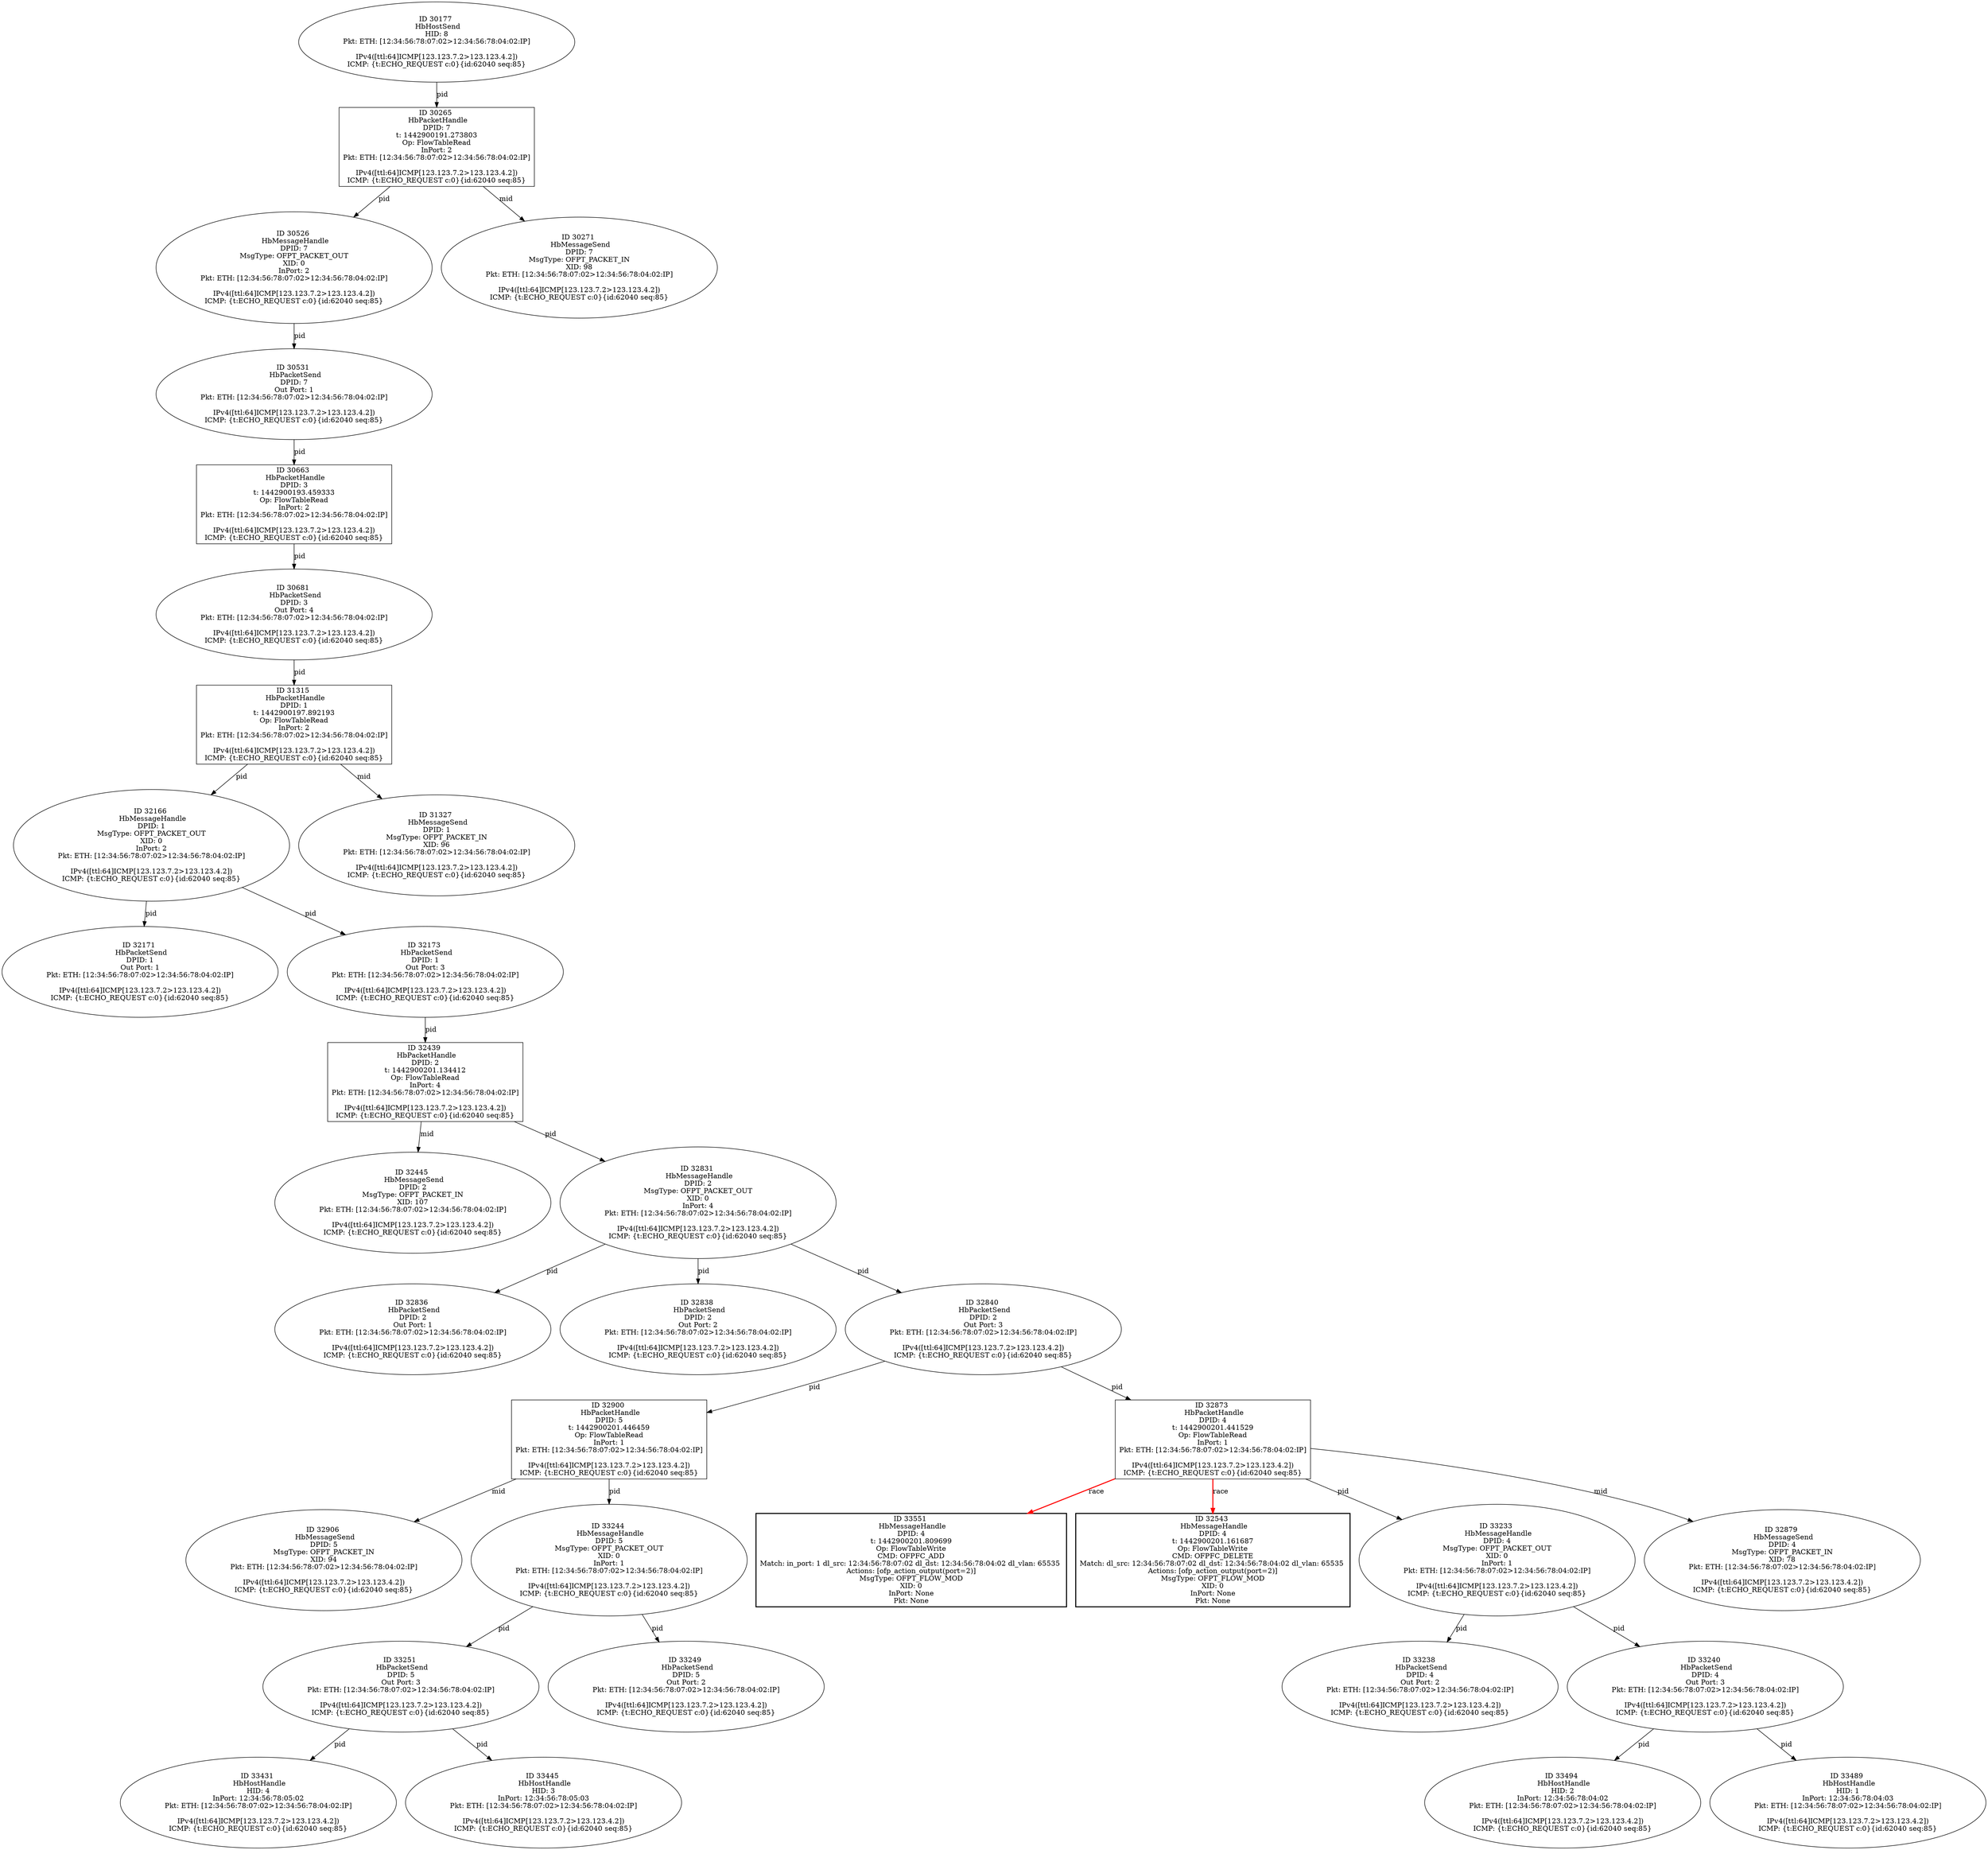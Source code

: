 strict digraph G {
32900 [shape=box, event=<hb_events.HbPacketHandle object at 0x10ebd8190>, label="ID 32900 
 HbPacketHandle
DPID: 5
t: 1442900201.446459
Op: FlowTableRead
InPort: 1
Pkt: ETH: [12:34:56:78:07:02>12:34:56:78:04:02:IP]

IPv4([ttl:64]ICMP[123.123.7.2>123.123.4.2])
ICMP: {t:ECHO_REQUEST c:0}{id:62040 seq:85}"];
33494 [shape=oval, event=<hb_events.HbHostHandle object at 0x10ecbeb50>, label="ID 33494 
 HbHostHandle
HID: 2
InPort: 12:34:56:78:04:02
Pkt: ETH: [12:34:56:78:07:02>12:34:56:78:04:02:IP]

IPv4([ttl:64]ICMP[123.123.7.2>123.123.4.2])
ICMP: {t:ECHO_REQUEST c:0}{id:62040 seq:85}"];
32906 [shape=oval, event=<hb_events.HbMessageSend object at 0x10ebd8c50>, label="ID 32906 
 HbMessageSend
DPID: 5
MsgType: OFPT_PACKET_IN
XID: 94
Pkt: ETH: [12:34:56:78:07:02>12:34:56:78:04:02:IP]

IPv4([ttl:64]ICMP[123.123.7.2>123.123.4.2])
ICMP: {t:ECHO_REQUEST c:0}{id:62040 seq:85}"];
33551 [shape=box, style=bold, event=<hb_events.HbMessageHandle object at 0x10ecdd850>, label="ID 33551 
 HbMessageHandle
DPID: 4
t: 1442900201.809699
Op: FlowTableWrite
CMD: OFPFC_ADD
Match: in_port: 1 dl_src: 12:34:56:78:07:02 dl_dst: 12:34:56:78:04:02 dl_vlan: 65535 
Actions: [ofp_action_output(port=2)]
MsgType: OFPT_FLOW_MOD
XID: 0
InPort: None
Pkt: None"];
33431 [shape=oval, event=<hb_events.HbHostHandle object at 0x10eca6690>, label="ID 33431 
 HbHostHandle
HID: 4
InPort: 12:34:56:78:05:02
Pkt: ETH: [12:34:56:78:07:02>12:34:56:78:04:02:IP]

IPv4([ttl:64]ICMP[123.123.7.2>123.123.4.2])
ICMP: {t:ECHO_REQUEST c:0}{id:62040 seq:85}"];
32543 [shape=box, style=bold, event=<hb_events.HbMessageHandle object at 0x10eb587d0>, label="ID 32543 
 HbMessageHandle
DPID: 4
t: 1442900201.161687
Op: FlowTableWrite
CMD: OFPFC_DELETE
Match: dl_src: 12:34:56:78:07:02 dl_dst: 12:34:56:78:04:02 dl_vlan: 65535 
Actions: [ofp_action_output(port=2)]
MsgType: OFPT_FLOW_MOD
XID: 0
InPort: None
Pkt: None"];
33445 [shape=oval, event=<hb_events.HbHostHandle object at 0x10ecac2d0>, label="ID 33445 
 HbHostHandle
HID: 3
InPort: 12:34:56:78:05:03
Pkt: ETH: [12:34:56:78:07:02>12:34:56:78:04:02:IP]

IPv4([ttl:64]ICMP[123.123.7.2>123.123.4.2])
ICMP: {t:ECHO_REQUEST c:0}{id:62040 seq:85}"];
32166 [shape=oval, event=<hb_events.HbMessageHandle object at 0x10ead0b50>, label="ID 32166 
 HbMessageHandle
DPID: 1
MsgType: OFPT_PACKET_OUT
XID: 0
InPort: 2
Pkt: ETH: [12:34:56:78:07:02>12:34:56:78:04:02:IP]

IPv4([ttl:64]ICMP[123.123.7.2>123.123.4.2])
ICMP: {t:ECHO_REQUEST c:0}{id:62040 seq:85}"];
32171 [shape=oval, event=<hb_events.HbPacketSend object at 0x10ead9610>, label="ID 32171 
 HbPacketSend
DPID: 1
Out Port: 1
Pkt: ETH: [12:34:56:78:07:02>12:34:56:78:04:02:IP]

IPv4([ttl:64]ICMP[123.123.7.2>123.123.4.2])
ICMP: {t:ECHO_REQUEST c:0}{id:62040 seq:85}"];
32173 [shape=oval, event=<hb_events.HbPacketSend object at 0x10ead9850>, label="ID 32173 
 HbPacketSend
DPID: 1
Out Port: 3
Pkt: ETH: [12:34:56:78:07:02>12:34:56:78:04:02:IP]

IPv4([ttl:64]ICMP[123.123.7.2>123.123.4.2])
ICMP: {t:ECHO_REQUEST c:0}{id:62040 seq:85}"];
32439 [shape=box, event=<hb_events.HbPacketHandle object at 0x10eb33050>, label="ID 32439 
 HbPacketHandle
DPID: 2
t: 1442900201.134412
Op: FlowTableRead
InPort: 4
Pkt: ETH: [12:34:56:78:07:02>12:34:56:78:04:02:IP]

IPv4([ttl:64]ICMP[123.123.7.2>123.123.4.2])
ICMP: {t:ECHO_REQUEST c:0}{id:62040 seq:85}"];
30265 [shape=box, event=<hb_events.HbPacketHandle object at 0x10e3f6990>, label="ID 30265 
 HbPacketHandle
DPID: 7
t: 1442900191.273803
Op: FlowTableRead
InPort: 2
Pkt: ETH: [12:34:56:78:07:02>12:34:56:78:04:02:IP]

IPv4([ttl:64]ICMP[123.123.7.2>123.123.4.2])
ICMP: {t:ECHO_REQUEST c:0}{id:62040 seq:85}"];
32445 [shape=oval, event=<hb_events.HbMessageSend object at 0x10eb33b10>, label="ID 32445 
 HbMessageSend
DPID: 2
MsgType: OFPT_PACKET_IN
XID: 107
Pkt: ETH: [12:34:56:78:07:02>12:34:56:78:04:02:IP]

IPv4([ttl:64]ICMP[123.123.7.2>123.123.4.2])
ICMP: {t:ECHO_REQUEST c:0}{id:62040 seq:85}"];
30526 [shape=oval, event=<hb_events.HbMessageHandle object at 0x10e588b90>, label="ID 30526 
 HbMessageHandle
DPID: 7
MsgType: OFPT_PACKET_OUT
XID: 0
InPort: 2
Pkt: ETH: [12:34:56:78:07:02>12:34:56:78:04:02:IP]

IPv4([ttl:64]ICMP[123.123.7.2>123.123.4.2])
ICMP: {t:ECHO_REQUEST c:0}{id:62040 seq:85}"];
32831 [shape=oval, event=<hb_events.HbMessageHandle object at 0x10ebbd490>, label="ID 32831 
 HbMessageHandle
DPID: 2
MsgType: OFPT_PACKET_OUT
XID: 0
InPort: 4
Pkt: ETH: [12:34:56:78:07:02>12:34:56:78:04:02:IP]

IPv4([ttl:64]ICMP[123.123.7.2>123.123.4.2])
ICMP: {t:ECHO_REQUEST c:0}{id:62040 seq:85}"];
30531 [shape=oval, event=<hb_events.HbPacketSend object at 0x10e59b8d0>, label="ID 30531 
 HbPacketSend
DPID: 7
Out Port: 1
Pkt: ETH: [12:34:56:78:07:02>12:34:56:78:04:02:IP]

IPv4([ttl:64]ICMP[123.123.7.2>123.123.4.2])
ICMP: {t:ECHO_REQUEST c:0}{id:62040 seq:85}"];
32836 [shape=oval, event=<hb_events.HbPacketSend object at 0x10ebbd990>, label="ID 32836 
 HbPacketSend
DPID: 2
Out Port: 1
Pkt: ETH: [12:34:56:78:07:02>12:34:56:78:04:02:IP]

IPv4([ttl:64]ICMP[123.123.7.2>123.123.4.2])
ICMP: {t:ECHO_REQUEST c:0}{id:62040 seq:85}"];
32838 [shape=oval, event=<hb_events.HbPacketSend object at 0x10ebbdbd0>, label="ID 32838 
 HbPacketSend
DPID: 2
Out Port: 2
Pkt: ETH: [12:34:56:78:07:02>12:34:56:78:04:02:IP]

IPv4([ttl:64]ICMP[123.123.7.2>123.123.4.2])
ICMP: {t:ECHO_REQUEST c:0}{id:62040 seq:85}"];
30663 [shape=box, event=<hb_events.HbPacketHandle object at 0x10e5fdf50>, label="ID 30663 
 HbPacketHandle
DPID: 3
t: 1442900193.459333
Op: FlowTableRead
InPort: 2
Pkt: ETH: [12:34:56:78:07:02>12:34:56:78:04:02:IP]

IPv4([ttl:64]ICMP[123.123.7.2>123.123.4.2])
ICMP: {t:ECHO_REQUEST c:0}{id:62040 seq:85}"];
32840 [shape=oval, event=<hb_events.HbPacketSend object at 0x10ebbde10>, label="ID 32840 
 HbPacketSend
DPID: 2
Out Port: 3
Pkt: ETH: [12:34:56:78:07:02>12:34:56:78:04:02:IP]

IPv4([ttl:64]ICMP[123.123.7.2>123.123.4.2])
ICMP: {t:ECHO_REQUEST c:0}{id:62040 seq:85}"];
33233 [shape=oval, event=<hb_events.HbMessageHandle object at 0x10ec58d90>, label="ID 33233 
 HbMessageHandle
DPID: 4
MsgType: OFPT_PACKET_OUT
XID: 0
InPort: 1
Pkt: ETH: [12:34:56:78:07:02>12:34:56:78:04:02:IP]

IPv4([ttl:64]ICMP[123.123.7.2>123.123.4.2])
ICMP: {t:ECHO_REQUEST c:0}{id:62040 seq:85}"];
31315 [shape=box, event=<hb_events.HbPacketHandle object at 0x10e8cdd50>, label="ID 31315 
 HbPacketHandle
DPID: 1
t: 1442900197.892193
Op: FlowTableRead
InPort: 2
Pkt: ETH: [12:34:56:78:07:02>12:34:56:78:04:02:IP]

IPv4([ttl:64]ICMP[123.123.7.2>123.123.4.2])
ICMP: {t:ECHO_REQUEST c:0}{id:62040 seq:85}"];
33238 [shape=oval, event=<hb_events.HbPacketSend object at 0x10ec5e2d0>, label="ID 33238 
 HbPacketSend
DPID: 4
Out Port: 2
Pkt: ETH: [12:34:56:78:07:02>12:34:56:78:04:02:IP]

IPv4([ttl:64]ICMP[123.123.7.2>123.123.4.2])
ICMP: {t:ECHO_REQUEST c:0}{id:62040 seq:85}"];
33240 [shape=oval, event=<hb_events.HbPacketSend object at 0x10ec5e510>, label="ID 33240 
 HbPacketSend
DPID: 4
Out Port: 3
Pkt: ETH: [12:34:56:78:07:02>12:34:56:78:04:02:IP]

IPv4([ttl:64]ICMP[123.123.7.2>123.123.4.2])
ICMP: {t:ECHO_REQUEST c:0}{id:62040 seq:85}"];
30681 [shape=oval, event=<hb_events.HbPacketSend object at 0x10e60a150>, label="ID 30681 
 HbPacketSend
DPID: 3
Out Port: 4
Pkt: ETH: [12:34:56:78:07:02>12:34:56:78:04:02:IP]

IPv4([ttl:64]ICMP[123.123.7.2>123.123.4.2])
ICMP: {t:ECHO_REQUEST c:0}{id:62040 seq:85}"];
33244 [shape=oval, event=<hb_events.HbMessageHandle object at 0x10ec5e750>, label="ID 33244 
 HbMessageHandle
DPID: 5
MsgType: OFPT_PACKET_OUT
XID: 0
InPort: 1
Pkt: ETH: [12:34:56:78:07:02>12:34:56:78:04:02:IP]

IPv4([ttl:64]ICMP[123.123.7.2>123.123.4.2])
ICMP: {t:ECHO_REQUEST c:0}{id:62040 seq:85}"];
31327 [shape=oval, event=<hb_events.HbMessageSend object at 0x10e8d2410>, label="ID 31327 
 HbMessageSend
DPID: 1
MsgType: OFPT_PACKET_IN
XID: 96
Pkt: ETH: [12:34:56:78:07:02>12:34:56:78:04:02:IP]

IPv4([ttl:64]ICMP[123.123.7.2>123.123.4.2])
ICMP: {t:ECHO_REQUEST c:0}{id:62040 seq:85}"];
30177 [shape=oval, event=<hb_events.HbHostSend object at 0x10e364dd0>, label="ID 30177 
 HbHostSend
HID: 8
Pkt: ETH: [12:34:56:78:07:02>12:34:56:78:04:02:IP]

IPv4([ttl:64]ICMP[123.123.7.2>123.123.4.2])
ICMP: {t:ECHO_REQUEST c:0}{id:62040 seq:85}"];
33251 [shape=oval, event=<hb_events.HbPacketSend object at 0x10ec5ee90>, label="ID 33251 
 HbPacketSend
DPID: 5
Out Port: 3
Pkt: ETH: [12:34:56:78:07:02>12:34:56:78:04:02:IP]

IPv4([ttl:64]ICMP[123.123.7.2>123.123.4.2])
ICMP: {t:ECHO_REQUEST c:0}{id:62040 seq:85}"];
33489 [shape=oval, event=<hb_events.HbHostHandle object at 0x10ecbe6d0>, label="ID 33489 
 HbHostHandle
HID: 1
InPort: 12:34:56:78:04:03
Pkt: ETH: [12:34:56:78:07:02>12:34:56:78:04:02:IP]

IPv4([ttl:64]ICMP[123.123.7.2>123.123.4.2])
ICMP: {t:ECHO_REQUEST c:0}{id:62040 seq:85}"];
32873 [shape=box, event=<hb_events.HbPacketHandle object at 0x10ebcc390>, label="ID 32873 
 HbPacketHandle
DPID: 4
t: 1442900201.441529
Op: FlowTableRead
InPort: 1
Pkt: ETH: [12:34:56:78:07:02>12:34:56:78:04:02:IP]

IPv4([ttl:64]ICMP[123.123.7.2>123.123.4.2])
ICMP: {t:ECHO_REQUEST c:0}{id:62040 seq:85}"];
32879 [shape=oval, event=<hb_events.HbMessageSend object at 0x10ebd2210>, label="ID 32879 
 HbMessageSend
DPID: 4
MsgType: OFPT_PACKET_IN
XID: 78
Pkt: ETH: [12:34:56:78:07:02>12:34:56:78:04:02:IP]

IPv4([ttl:64]ICMP[123.123.7.2>123.123.4.2])
ICMP: {t:ECHO_REQUEST c:0}{id:62040 seq:85}"];
33249 [shape=oval, event=<hb_events.HbPacketSend object at 0x10ec5ec50>, label="ID 33249 
 HbPacketSend
DPID: 5
Out Port: 2
Pkt: ETH: [12:34:56:78:07:02>12:34:56:78:04:02:IP]

IPv4([ttl:64]ICMP[123.123.7.2>123.123.4.2])
ICMP: {t:ECHO_REQUEST c:0}{id:62040 seq:85}"];
30271 [shape=oval, event=<hb_events.HbMessageSend object at 0x10e3f6710>, label="ID 30271 
 HbMessageSend
DPID: 7
MsgType: OFPT_PACKET_IN
XID: 98
Pkt: ETH: [12:34:56:78:07:02>12:34:56:78:04:02:IP]

IPv4([ttl:64]ICMP[123.123.7.2>123.123.4.2])
ICMP: {t:ECHO_REQUEST c:0}{id:62040 seq:85}"];
32900 -> 32906  [rel=mid, label=mid];
32900 -> 33244  [rel=pid, label=pid];
32166 -> 32171  [rel=pid, label=pid];
32166 -> 32173  [rel=pid, label=pid];
32173 -> 32439  [rel=pid, label=pid];
32439 -> 32445  [rel=mid, label=mid];
32439 -> 32831  [rel=pid, label=pid];
30265 -> 30526  [rel=pid, label=pid];
30265 -> 30271  [rel=mid, label=mid];
30526 -> 30531  [rel=pid, label=pid];
32831 -> 32840  [rel=pid, label=pid];
32831 -> 32836  [rel=pid, label=pid];
32831 -> 32838  [rel=pid, label=pid];
30531 -> 30663  [rel=pid, label=pid];
30663 -> 30681  [rel=pid, label=pid];
32840 -> 32873  [rel=pid, label=pid];
32840 -> 32900  [rel=pid, label=pid];
33233 -> 33240  [rel=pid, label=pid];
33233 -> 33238  [rel=pid, label=pid];
31315 -> 32166  [rel=pid, label=pid];
31315 -> 31327  [rel=mid, label=mid];
33240 -> 33489  [rel=pid, label=pid];
33240 -> 33494  [rel=pid, label=pid];
30681 -> 31315  [rel=pid, label=pid];
33244 -> 33249  [rel=pid, label=pid];
33244 -> 33251  [rel=pid, label=pid];
30177 -> 30265  [rel=pid, label=pid];
33251 -> 33445  [rel=pid, label=pid];
33251 -> 33431  [rel=pid, label=pid];
32873 -> 33551  [harmful=True, color=red, style=bold, rel=race, label=race];
32873 -> 33233  [rel=pid, label=pid];
32873 -> 32543  [harmful=True, color=red, style=bold, rel=race, label=race];
32873 -> 32879  [rel=mid, label=mid];
}
